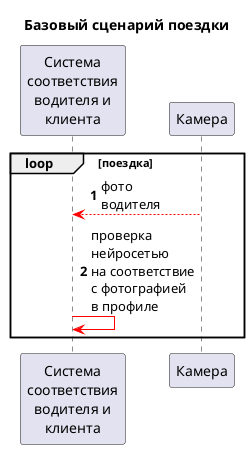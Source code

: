 @startuml
title Базовый сценарий поездки
autonumber

participant "Система\nсоответствия\nводителя и\nклиента" as verify_driver
participant "Камера" as camera


    loop поездка
        camera -[#red]-> verify_driver: фото\nводителя
        verify_driver -[#red]> verify_driver: проверка\nнейросетью\nна соответствие\nс фотографией\nв профиле

    end

@enduml
